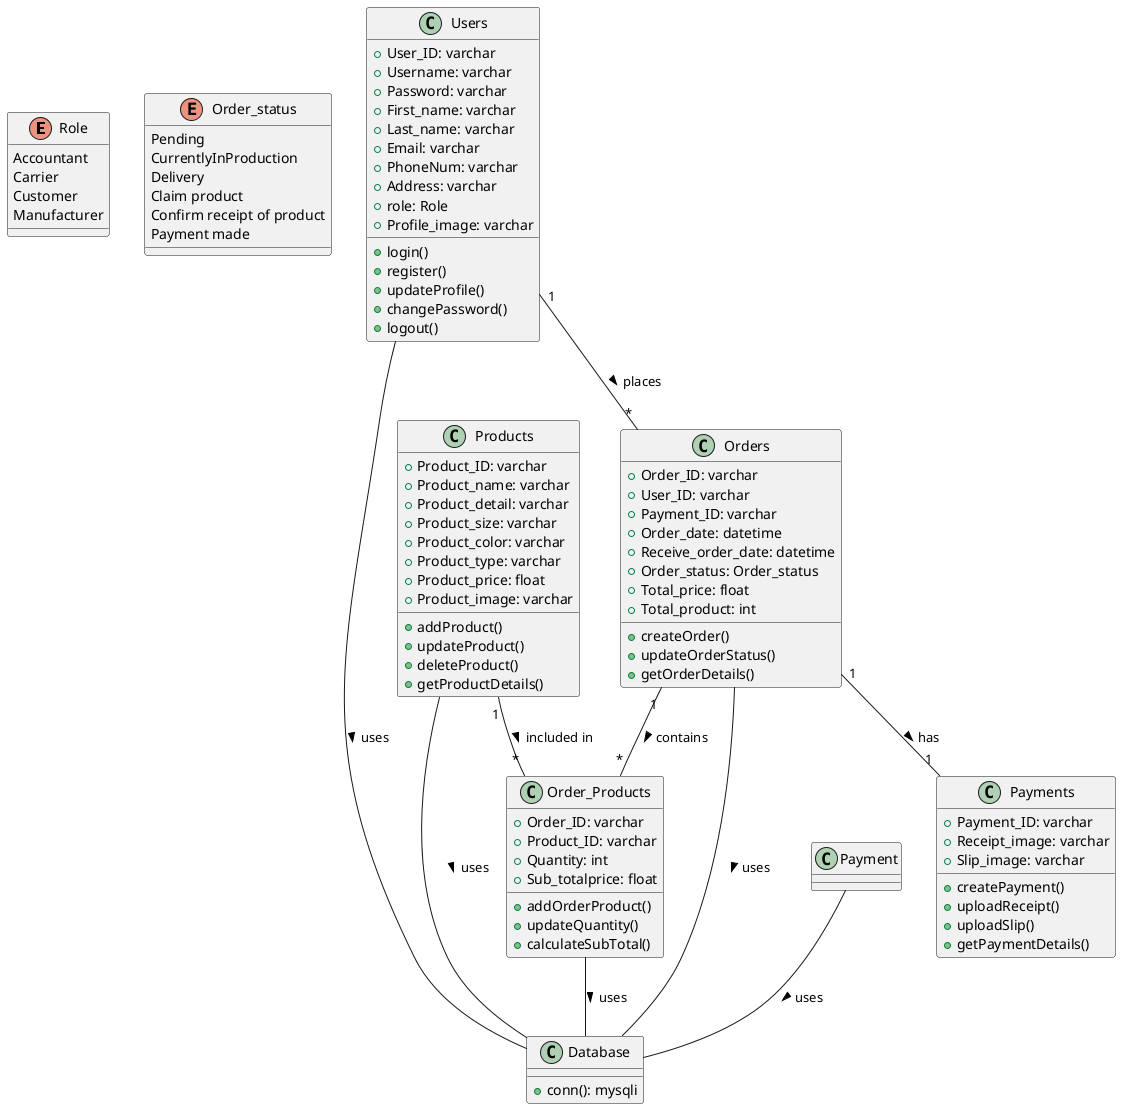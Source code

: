 @startuml CHAINARONG_FURNITURE

enum Role {
    Accountant
    Carrier
    Customer
    Manufacturer
}

enum Order_status {
    Pending
    CurrentlyInProduction
    Delivery
    Claim product
    Confirm receipt of product
    Payment made
}

' Class definitions
class Users {
    + User_ID: varchar
    + Username: varchar
    + Password: varchar
    + First_name: varchar
    + Last_name: varchar
    + Email: varchar
    + PhoneNum: varchar
    + Address: varchar
    + role: Role
    + Profile_image: varchar
    + login()
    + register()
    + updateProfile()
    + changePassword()
    + logout()
}

class Products {
    + Product_ID: varchar
    + Product_name: varchar
    + Product_detail: varchar
    + Product_size: varchar
    + Product_color: varchar
    + Product_type: varchar
    + Product_price: float
    + Product_image: varchar
    + addProduct()
    + updateProduct()
    + deleteProduct()
    + getProductDetails()
}

class Orders {
    + Order_ID: varchar
    + User_ID: varchar
    + Payment_ID: varchar
    + Order_date: datetime
    + Receive_order_date: datetime
    + Order_status: Order_status
    + Total_price: float
    + Total_product: int
    + createOrder()
    + updateOrderStatus()
    + getOrderDetails()
}

class Order_Products {
    + Order_ID: varchar
    + Product_ID: varchar
    + Quantity: int
    + Sub_totalprice: float
    + addOrderProduct()
    + updateQuantity()
    + calculateSubTotal()
}

class Payments {
    + Payment_ID: varchar
    + Receipt_image: varchar
    + Slip_image: varchar
    + createPayment()
    + uploadReceipt()
    + uploadSlip()
    + getPaymentDetails()
}

class Database {
    + conn(): mysqli
}

' Relationships
Users "1" -- "*" Orders : places >
Orders "1" -- "*" Order_Products : contains >
Orders "1" -- "1" Payments : has >
Products "1" -- "*" Order_Products : included in >
Users -- Database : uses >
Products -- Database : uses >
Orders -- Database : uses >
Order_Products -- Database : uses >
Payment -- Database : uses >

@enduml